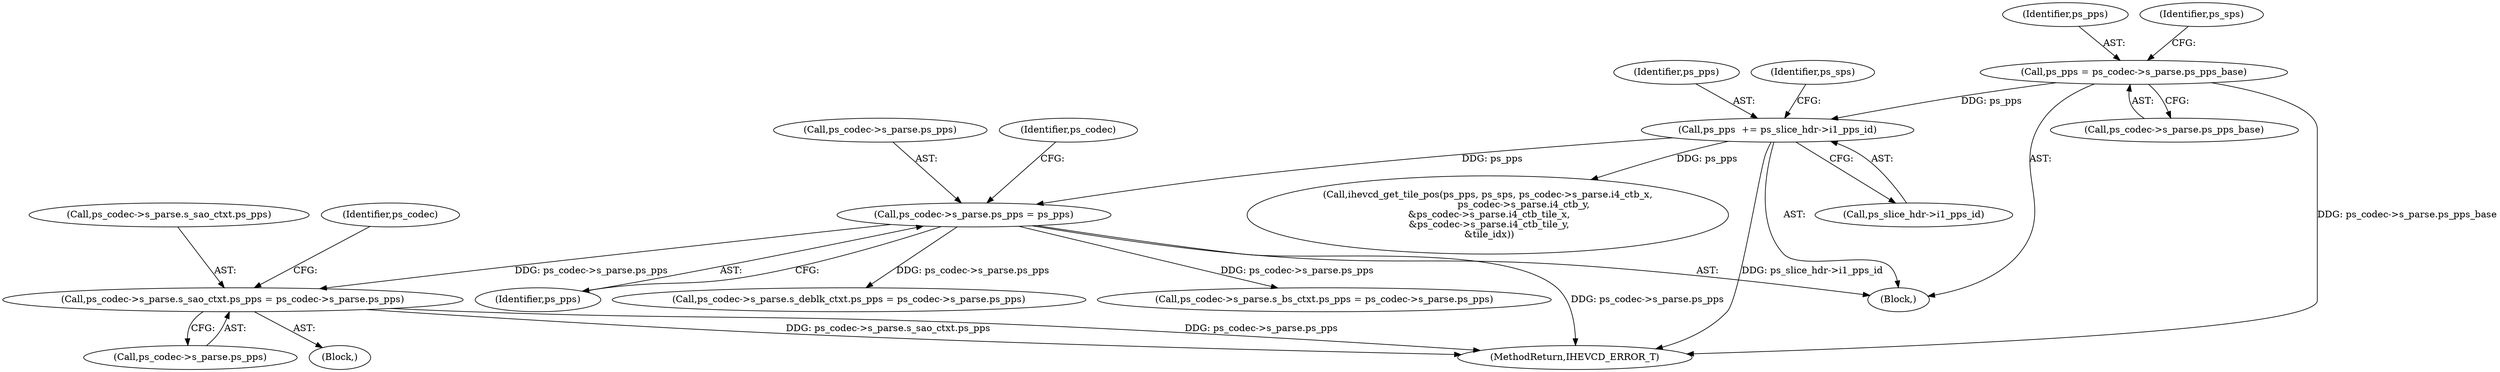 digraph "0_Android_bcfc7124f6ef9f1ec128fb2e90de774a5b33d199_0@pointer" {
"1005009" [label="(Call,ps_codec->s_parse.s_sao_ctxt.ps_pps = ps_codec->s_parse.ps_pps)"];
"1000332" [label="(Call,ps_codec->s_parse.ps_pps = ps_pps)"];
"1000246" [label="(Call,ps_pps  += ps_slice_hdr->i1_pps_id)"];
"1000221" [label="(Call,ps_pps = ps_codec->s_parse.ps_pps_base)"];
"1005079" [label="(MethodReturn,IHEVCD_ERROR_T)"];
"1000246" [label="(Call,ps_pps  += ps_slice_hdr->i1_pps_id)"];
"1004948" [label="(Call,ps_codec->s_parse.s_deblk_ctxt.ps_pps = ps_codec->s_parse.ps_pps)"];
"1000353" [label="(Call,ihevcd_get_tile_pos(ps_pps, ps_sps, ps_codec->s_parse.i4_ctb_x,\n                        ps_codec->s_parse.i4_ctb_y,\n &ps_codec->s_parse.i4_ctb_tile_x,\n &ps_codec->s_parse.i4_ctb_tile_y,\n &tile_idx))"];
"1005017" [label="(Call,ps_codec->s_parse.ps_pps)"];
"1005009" [label="(Call,ps_codec->s_parse.s_sao_ctxt.ps_pps = ps_codec->s_parse.ps_pps)"];
"1000332" [label="(Call,ps_codec->s_parse.ps_pps = ps_pps)"];
"1000223" [label="(Call,ps_codec->s_parse.ps_pps_base)"];
"1003824" [label="(Call,ps_codec->s_parse.s_bs_ctxt.ps_pps = ps_codec->s_parse.ps_pps)"];
"1000222" [label="(Identifier,ps_pps)"];
"1000229" [label="(Identifier,ps_sps)"];
"1000252" [label="(Identifier,ps_sps)"];
"1000221" [label="(Call,ps_pps = ps_codec->s_parse.ps_pps_base)"];
"1000342" [label="(Identifier,ps_codec)"];
"1000333" [label="(Call,ps_codec->s_parse.ps_pps)"];
"1000248" [label="(Call,ps_slice_hdr->i1_pps_id)"];
"1000247" [label="(Identifier,ps_pps)"];
"1005026" [label="(Identifier,ps_codec)"];
"1000338" [label="(Identifier,ps_pps)"];
"1005010" [label="(Call,ps_codec->s_parse.s_sao_ctxt.ps_pps)"];
"1004787" [label="(Block,)"];
"1000190" [label="(Block,)"];
"1005009" -> "1004787"  [label="AST: "];
"1005009" -> "1005017"  [label="CFG: "];
"1005010" -> "1005009"  [label="AST: "];
"1005017" -> "1005009"  [label="AST: "];
"1005026" -> "1005009"  [label="CFG: "];
"1005009" -> "1005079"  [label="DDG: ps_codec->s_parse.ps_pps"];
"1005009" -> "1005079"  [label="DDG: ps_codec->s_parse.s_sao_ctxt.ps_pps"];
"1000332" -> "1005009"  [label="DDG: ps_codec->s_parse.ps_pps"];
"1000332" -> "1000190"  [label="AST: "];
"1000332" -> "1000338"  [label="CFG: "];
"1000333" -> "1000332"  [label="AST: "];
"1000338" -> "1000332"  [label="AST: "];
"1000342" -> "1000332"  [label="CFG: "];
"1000332" -> "1005079"  [label="DDG: ps_codec->s_parse.ps_pps"];
"1000246" -> "1000332"  [label="DDG: ps_pps"];
"1000332" -> "1003824"  [label="DDG: ps_codec->s_parse.ps_pps"];
"1000332" -> "1004948"  [label="DDG: ps_codec->s_parse.ps_pps"];
"1000246" -> "1000190"  [label="AST: "];
"1000246" -> "1000248"  [label="CFG: "];
"1000247" -> "1000246"  [label="AST: "];
"1000248" -> "1000246"  [label="AST: "];
"1000252" -> "1000246"  [label="CFG: "];
"1000246" -> "1005079"  [label="DDG: ps_slice_hdr->i1_pps_id"];
"1000221" -> "1000246"  [label="DDG: ps_pps"];
"1000246" -> "1000353"  [label="DDG: ps_pps"];
"1000221" -> "1000190"  [label="AST: "];
"1000221" -> "1000223"  [label="CFG: "];
"1000222" -> "1000221"  [label="AST: "];
"1000223" -> "1000221"  [label="AST: "];
"1000229" -> "1000221"  [label="CFG: "];
"1000221" -> "1005079"  [label="DDG: ps_codec->s_parse.ps_pps_base"];
}
